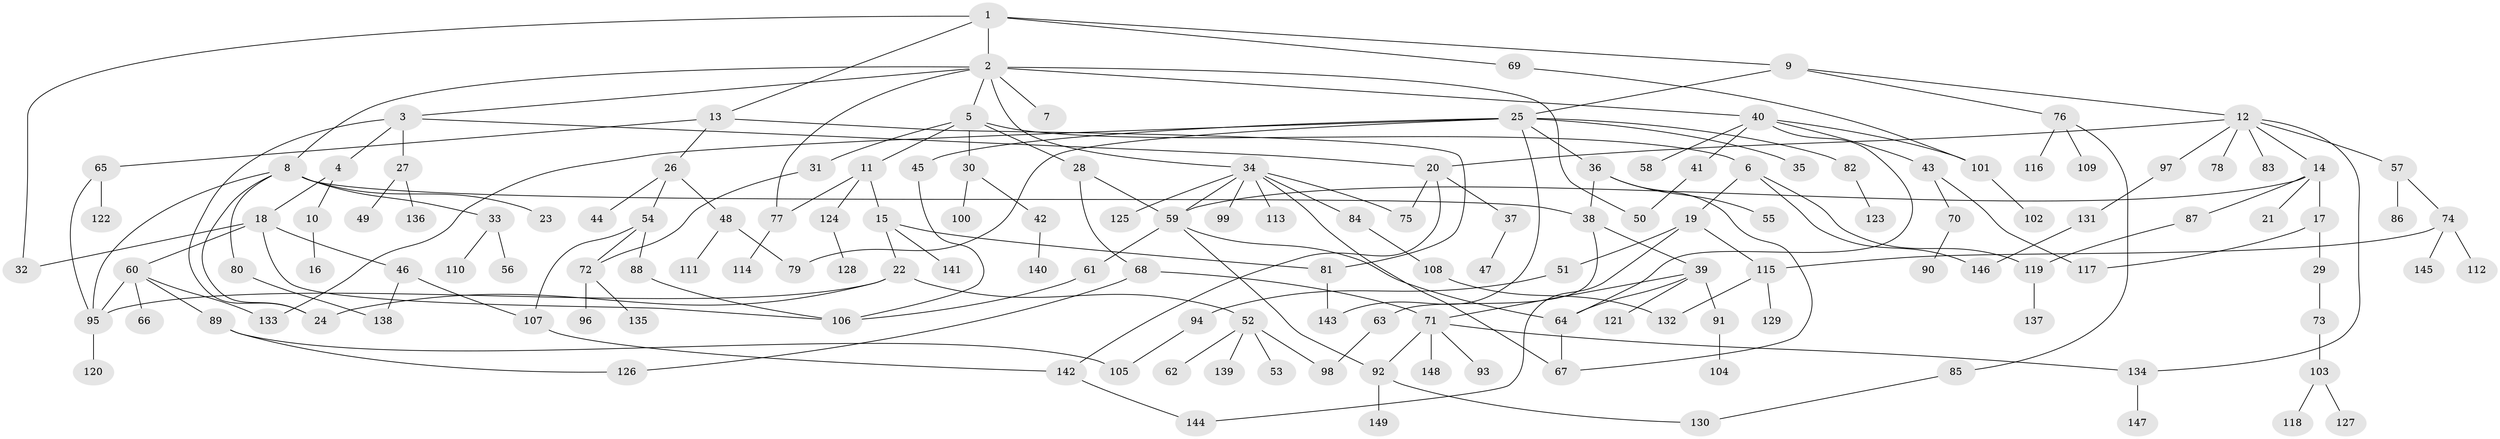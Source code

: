 // coarse degree distribution, {12: 0.009708737864077669, 6: 0.038834951456310676, 3: 0.07766990291262135, 8: 0.02912621359223301, 5: 0.07766990291262135, 1: 0.3592233009708738, 7: 0.019417475728155338, 4: 0.1262135922330097, 9: 0.009708737864077669, 2: 0.2524271844660194}
// Generated by graph-tools (version 1.1) at 2025/41/03/06/25 10:41:25]
// undirected, 149 vertices, 190 edges
graph export_dot {
graph [start="1"]
  node [color=gray90,style=filled];
  1;
  2;
  3;
  4;
  5;
  6;
  7;
  8;
  9;
  10;
  11;
  12;
  13;
  14;
  15;
  16;
  17;
  18;
  19;
  20;
  21;
  22;
  23;
  24;
  25;
  26;
  27;
  28;
  29;
  30;
  31;
  32;
  33;
  34;
  35;
  36;
  37;
  38;
  39;
  40;
  41;
  42;
  43;
  44;
  45;
  46;
  47;
  48;
  49;
  50;
  51;
  52;
  53;
  54;
  55;
  56;
  57;
  58;
  59;
  60;
  61;
  62;
  63;
  64;
  65;
  66;
  67;
  68;
  69;
  70;
  71;
  72;
  73;
  74;
  75;
  76;
  77;
  78;
  79;
  80;
  81;
  82;
  83;
  84;
  85;
  86;
  87;
  88;
  89;
  90;
  91;
  92;
  93;
  94;
  95;
  96;
  97;
  98;
  99;
  100;
  101;
  102;
  103;
  104;
  105;
  106;
  107;
  108;
  109;
  110;
  111;
  112;
  113;
  114;
  115;
  116;
  117;
  118;
  119;
  120;
  121;
  122;
  123;
  124;
  125;
  126;
  127;
  128;
  129;
  130;
  131;
  132;
  133;
  134;
  135;
  136;
  137;
  138;
  139;
  140;
  141;
  142;
  143;
  144;
  145;
  146;
  147;
  148;
  149;
  1 -- 2;
  1 -- 9;
  1 -- 13;
  1 -- 32;
  1 -- 69;
  2 -- 3;
  2 -- 5;
  2 -- 7;
  2 -- 8;
  2 -- 34;
  2 -- 40;
  2 -- 50;
  2 -- 77;
  3 -- 4;
  3 -- 20;
  3 -- 27;
  3 -- 24;
  4 -- 10;
  4 -- 18;
  5 -- 6;
  5 -- 11;
  5 -- 28;
  5 -- 30;
  5 -- 31;
  6 -- 19;
  6 -- 119;
  6 -- 146;
  8 -- 23;
  8 -- 24;
  8 -- 33;
  8 -- 38;
  8 -- 80;
  8 -- 95;
  9 -- 12;
  9 -- 25;
  9 -- 76;
  10 -- 16;
  11 -- 15;
  11 -- 77;
  11 -- 124;
  12 -- 14;
  12 -- 57;
  12 -- 78;
  12 -- 83;
  12 -- 97;
  12 -- 134;
  12 -- 20;
  13 -- 26;
  13 -- 65;
  13 -- 81;
  14 -- 17;
  14 -- 21;
  14 -- 87;
  14 -- 59;
  15 -- 22;
  15 -- 81;
  15 -- 141;
  17 -- 29;
  17 -- 117;
  18 -- 46;
  18 -- 60;
  18 -- 32;
  18 -- 106;
  19 -- 51;
  19 -- 115;
  19 -- 144;
  20 -- 37;
  20 -- 75;
  20 -- 142;
  22 -- 52;
  22 -- 95;
  22 -- 24;
  25 -- 35;
  25 -- 36;
  25 -- 45;
  25 -- 82;
  25 -- 79;
  25 -- 143;
  25 -- 133;
  26 -- 44;
  26 -- 48;
  26 -- 54;
  27 -- 49;
  27 -- 136;
  28 -- 59;
  28 -- 68;
  29 -- 73;
  30 -- 42;
  30 -- 100;
  31 -- 72;
  33 -- 56;
  33 -- 110;
  34 -- 84;
  34 -- 99;
  34 -- 113;
  34 -- 125;
  34 -- 75;
  34 -- 67;
  34 -- 59;
  36 -- 55;
  36 -- 67;
  36 -- 38;
  37 -- 47;
  38 -- 39;
  38 -- 63;
  39 -- 71;
  39 -- 91;
  39 -- 121;
  39 -- 64;
  40 -- 41;
  40 -- 43;
  40 -- 58;
  40 -- 64;
  40 -- 101;
  41 -- 50;
  42 -- 140;
  43 -- 70;
  43 -- 117;
  45 -- 106;
  46 -- 107;
  46 -- 138;
  48 -- 79;
  48 -- 111;
  51 -- 94;
  52 -- 53;
  52 -- 62;
  52 -- 139;
  52 -- 98;
  54 -- 72;
  54 -- 88;
  54 -- 107;
  57 -- 74;
  57 -- 86;
  59 -- 61;
  59 -- 64;
  59 -- 92;
  60 -- 66;
  60 -- 89;
  60 -- 133;
  60 -- 95;
  61 -- 106;
  63 -- 98;
  64 -- 67;
  65 -- 95;
  65 -- 122;
  68 -- 126;
  68 -- 71;
  69 -- 101;
  70 -- 90;
  71 -- 92;
  71 -- 93;
  71 -- 148;
  71 -- 134;
  72 -- 96;
  72 -- 135;
  73 -- 103;
  74 -- 112;
  74 -- 145;
  74 -- 115;
  76 -- 85;
  76 -- 109;
  76 -- 116;
  77 -- 114;
  80 -- 138;
  81 -- 143;
  82 -- 123;
  84 -- 108;
  85 -- 130;
  87 -- 119;
  88 -- 106;
  89 -- 105;
  89 -- 126;
  91 -- 104;
  92 -- 149;
  92 -- 130;
  94 -- 105;
  95 -- 120;
  97 -- 131;
  101 -- 102;
  103 -- 118;
  103 -- 127;
  107 -- 142;
  108 -- 132;
  115 -- 129;
  115 -- 132;
  119 -- 137;
  124 -- 128;
  131 -- 146;
  134 -- 147;
  142 -- 144;
}
